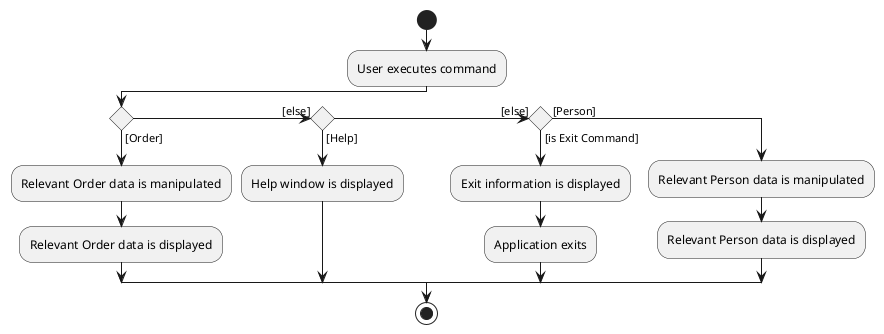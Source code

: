 @startuml
start

:User executes command;
if () then ([Order])
    :Relevant Order data is manipulated;
    :Relevant Order data is displayed;
([else]) else if () then ([Help])
    :Help window is displayed;
([else]) else if () then ([is Exit Command])
    :Exit information is displayed;
    :Application exits;
else ([Person])
    :Relevant Person data is manipulated;
    :Relevant Person data is displayed;
endif

stop
@enduml